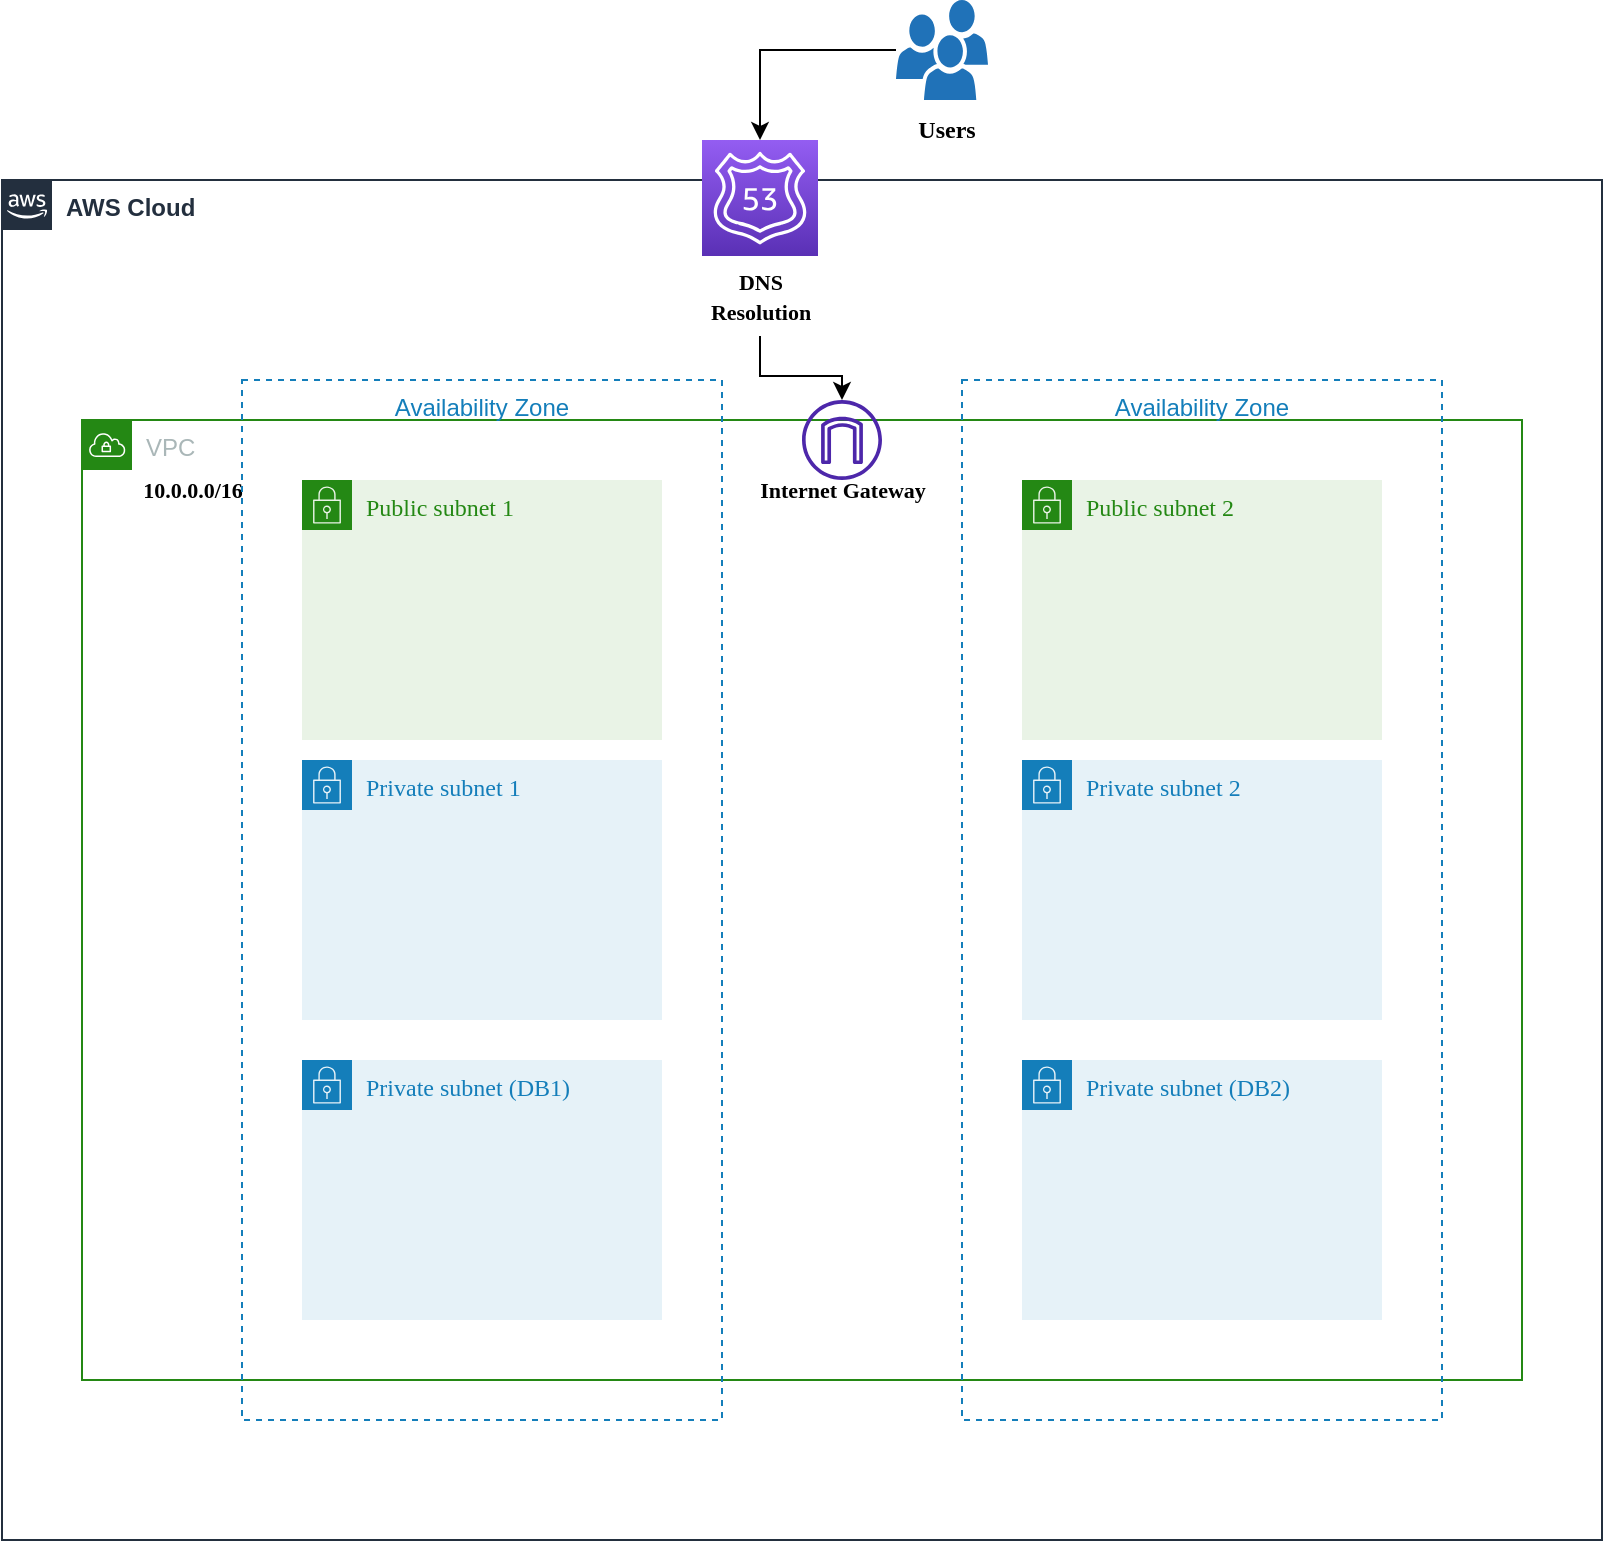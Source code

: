 <mxfile version="21.1.8" type="github">
  <diagram name="Page-1" id="8JGOmtCprbF5gdT7uRdH">
    <mxGraphModel dx="1120" dy="456" grid="1" gridSize="10" guides="1" tooltips="1" connect="1" arrows="1" fold="1" page="1" pageScale="1" pageWidth="1100" pageHeight="850" math="0" shadow="0">
      <root>
        <mxCell id="0" />
        <mxCell id="1" parent="0" />
        <mxCell id="fCs8iuJNnD6mWQEemUGZ-9" value="&lt;b&gt;AWS Cloud&lt;/b&gt;" style="points=[[0,0],[0.25,0],[0.5,0],[0.75,0],[1,0],[1,0.25],[1,0.5],[1,0.75],[1,1],[0.75,1],[0.5,1],[0.25,1],[0,1],[0,0.75],[0,0.5],[0,0.25]];outlineConnect=0;gradientColor=none;html=1;whiteSpace=wrap;fontSize=12;fontStyle=0;container=1;pointerEvents=0;collapsible=0;recursiveResize=0;shape=mxgraph.aws4.group;grIcon=mxgraph.aws4.group_aws_cloud_alt;strokeColor=#232F3E;fillColor=none;verticalAlign=top;align=left;spacingLeft=30;fontColor=#232F3E;dashed=0;" parent="1" vertex="1">
          <mxGeometry x="80" y="120" width="800" height="680" as="geometry" />
        </mxCell>
        <mxCell id="fCs8iuJNnD6mWQEemUGZ-10" value="" style="sketch=0;points=[[0,0,0],[0.25,0,0],[0.5,0,0],[0.75,0,0],[1,0,0],[0,1,0],[0.25,1,0],[0.5,1,0],[0.75,1,0],[1,1,0],[0,0.25,0],[0,0.5,0],[0,0.75,0],[1,0.25,0],[1,0.5,0],[1,0.75,0]];outlineConnect=0;fontColor=#232F3E;gradientColor=#945DF2;gradientDirection=north;fillColor=#5A30B5;strokeColor=#ffffff;dashed=0;verticalLabelPosition=bottom;verticalAlign=top;align=center;html=1;fontSize=12;fontStyle=0;aspect=fixed;shape=mxgraph.aws4.resourceIcon;resIcon=mxgraph.aws4.route_53;" parent="fCs8iuJNnD6mWQEemUGZ-9" vertex="1">
          <mxGeometry x="350" y="-20" width="58" height="58" as="geometry" />
        </mxCell>
        <mxCell id="fCs8iuJNnD6mWQEemUGZ-27" value="" style="edgeStyle=orthogonalEdgeStyle;rounded=0;orthogonalLoop=1;jettySize=auto;html=1;" parent="fCs8iuJNnD6mWQEemUGZ-9" source="fCs8iuJNnD6mWQEemUGZ-11" target="fCs8iuJNnD6mWQEemUGZ-18" edge="1">
          <mxGeometry relative="1" as="geometry" />
        </mxCell>
        <mxCell id="fCs8iuJNnD6mWQEemUGZ-11" value="&lt;b&gt;&lt;font style=&quot;font-size: 11px;&quot; face=&quot;Times New Roman&quot;&gt;DNS&lt;br&gt;Resolution&lt;/font&gt;&lt;/b&gt;" style="text;html=1;align=center;verticalAlign=middle;resizable=0;points=[];autosize=1;strokeColor=none;fillColor=none;" parent="fCs8iuJNnD6mWQEemUGZ-9" vertex="1">
          <mxGeometry x="344" y="38" width="70" height="40" as="geometry" />
        </mxCell>
        <mxCell id="fCs8iuJNnD6mWQEemUGZ-12" value="VPC" style="points=[[0,0],[0.25,0],[0.5,0],[0.75,0],[1,0],[1,0.25],[1,0.5],[1,0.75],[1,1],[0.75,1],[0.5,1],[0.25,1],[0,1],[0,0.75],[0,0.5],[0,0.25]];outlineConnect=0;gradientColor=none;html=1;whiteSpace=wrap;fontSize=12;fontStyle=0;container=1;pointerEvents=0;collapsible=0;recursiveResize=0;shape=mxgraph.aws4.group;grIcon=mxgraph.aws4.group_vpc;strokeColor=#248814;fillColor=none;verticalAlign=top;align=left;spacingLeft=30;fontColor=#AAB7B8;dashed=0;" parent="fCs8iuJNnD6mWQEemUGZ-9" vertex="1">
          <mxGeometry x="40" y="120" width="720" height="480" as="geometry" />
        </mxCell>
        <mxCell id="fCs8iuJNnD6mWQEemUGZ-13" value="&lt;font style=&quot;font-size: 11px;&quot; face=&quot;Times New Roman&quot;&gt;&lt;b style=&quot;&quot;&gt;10.0.0.0/16&lt;/b&gt;&lt;/font&gt;" style="text;html=1;align=center;verticalAlign=middle;resizable=0;points=[];autosize=1;strokeColor=none;fillColor=none;" parent="fCs8iuJNnD6mWQEemUGZ-12" vertex="1">
          <mxGeometry x="20" y="20" width="70" height="30" as="geometry" />
        </mxCell>
        <mxCell id="fCs8iuJNnD6mWQEemUGZ-23" value="&lt;font style=&quot;font-size: 11px;&quot; face=&quot;Times New Roman&quot;&gt;&lt;b&gt;Internet Gateway&lt;/b&gt;&lt;/font&gt;" style="text;html=1;align=center;verticalAlign=middle;resizable=0;points=[];autosize=1;strokeColor=none;fillColor=none;" parent="fCs8iuJNnD6mWQEemUGZ-12" vertex="1">
          <mxGeometry x="325" y="20" width="110" height="30" as="geometry" />
        </mxCell>
        <mxCell id="fCs8iuJNnD6mWQEemUGZ-24" value="Availability Zone" style="fillColor=none;strokeColor=#147EBA;dashed=1;verticalAlign=top;fontStyle=0;fontColor=#147EBA;whiteSpace=wrap;html=1;" parent="fCs8iuJNnD6mWQEemUGZ-12" vertex="1">
          <mxGeometry x="80" y="-20" width="240" height="520" as="geometry" />
        </mxCell>
        <mxCell id="fCs8iuJNnD6mWQEemUGZ-26" value="Availability Zone" style="fillColor=none;strokeColor=#147EBA;dashed=1;verticalAlign=top;fontStyle=0;fontColor=#147EBA;whiteSpace=wrap;html=1;" parent="fCs8iuJNnD6mWQEemUGZ-12" vertex="1">
          <mxGeometry x="440" y="-20" width="240" height="520" as="geometry" />
        </mxCell>
        <mxCell id="fCs8iuJNnD6mWQEemUGZ-18" value="" style="sketch=0;outlineConnect=0;fontColor=#232F3E;gradientColor=none;fillColor=#4D27AA;strokeColor=none;dashed=0;verticalLabelPosition=bottom;verticalAlign=top;align=center;html=1;fontSize=12;fontStyle=0;aspect=fixed;pointerEvents=1;shape=mxgraph.aws4.internet_gateway;" parent="fCs8iuJNnD6mWQEemUGZ-12" vertex="1">
          <mxGeometry x="360" y="-10" width="40" height="40" as="geometry" />
        </mxCell>
        <mxCell id="gvYNi_UCrCvsKIcEG4fX-1" value="&lt;font style=&quot;font-size: 12px;&quot; face=&quot;Times New Roman&quot;&gt;Public subnet 1&lt;/font&gt;" style="points=[[0,0],[0.25,0],[0.5,0],[0.75,0],[1,0],[1,0.25],[1,0.5],[1,0.75],[1,1],[0.75,1],[0.5,1],[0.25,1],[0,1],[0,0.75],[0,0.5],[0,0.25]];outlineConnect=0;gradientColor=none;html=1;whiteSpace=wrap;fontSize=12;fontStyle=0;container=1;pointerEvents=0;collapsible=0;recursiveResize=0;shape=mxgraph.aws4.group;grIcon=mxgraph.aws4.group_security_group;grStroke=0;strokeColor=#248814;fillColor=#E9F3E6;verticalAlign=top;align=left;spacingLeft=30;fontColor=#248814;dashed=0;" vertex="1" parent="fCs8iuJNnD6mWQEemUGZ-12">
          <mxGeometry x="110" y="30" width="180" height="130" as="geometry" />
        </mxCell>
        <mxCell id="gvYNi_UCrCvsKIcEG4fX-2" value="&lt;font face=&quot;Times New Roman&quot;&gt;Public subnet 2&lt;/font&gt;" style="points=[[0,0],[0.25,0],[0.5,0],[0.75,0],[1,0],[1,0.25],[1,0.5],[1,0.75],[1,1],[0.75,1],[0.5,1],[0.25,1],[0,1],[0,0.75],[0,0.5],[0,0.25]];outlineConnect=0;gradientColor=none;html=1;whiteSpace=wrap;fontSize=12;fontStyle=0;container=1;pointerEvents=0;collapsible=0;recursiveResize=0;shape=mxgraph.aws4.group;grIcon=mxgraph.aws4.group_security_group;grStroke=0;strokeColor=#248814;fillColor=#E9F3E6;verticalAlign=top;align=left;spacingLeft=30;fontColor=#248814;dashed=0;" vertex="1" parent="fCs8iuJNnD6mWQEemUGZ-12">
          <mxGeometry x="470" y="30" width="180" height="130" as="geometry" />
        </mxCell>
        <mxCell id="gvYNi_UCrCvsKIcEG4fX-3" value="&lt;font face=&quot;Times New Roman&quot;&gt;Private subnet 1&lt;/font&gt;" style="points=[[0,0],[0.25,0],[0.5,0],[0.75,0],[1,0],[1,0.25],[1,0.5],[1,0.75],[1,1],[0.75,1],[0.5,1],[0.25,1],[0,1],[0,0.75],[0,0.5],[0,0.25]];outlineConnect=0;gradientColor=none;html=1;whiteSpace=wrap;fontSize=12;fontStyle=0;container=1;pointerEvents=0;collapsible=0;recursiveResize=0;shape=mxgraph.aws4.group;grIcon=mxgraph.aws4.group_security_group;grStroke=0;strokeColor=#147EBA;fillColor=#E6F2F8;verticalAlign=top;align=left;spacingLeft=30;fontColor=#147EBA;dashed=0;" vertex="1" parent="fCs8iuJNnD6mWQEemUGZ-12">
          <mxGeometry x="110" y="170" width="180" height="130" as="geometry" />
        </mxCell>
        <mxCell id="gvYNi_UCrCvsKIcEG4fX-4" value="&lt;font face=&quot;Times New Roman&quot;&gt;Private subnet 2&lt;/font&gt;" style="points=[[0,0],[0.25,0],[0.5,0],[0.75,0],[1,0],[1,0.25],[1,0.5],[1,0.75],[1,1],[0.75,1],[0.5,1],[0.25,1],[0,1],[0,0.75],[0,0.5],[0,0.25]];outlineConnect=0;gradientColor=none;html=1;whiteSpace=wrap;fontSize=12;fontStyle=0;container=1;pointerEvents=0;collapsible=0;recursiveResize=0;shape=mxgraph.aws4.group;grIcon=mxgraph.aws4.group_security_group;grStroke=0;strokeColor=#147EBA;fillColor=#E6F2F8;verticalAlign=top;align=left;spacingLeft=30;fontColor=#147EBA;dashed=0;" vertex="1" parent="fCs8iuJNnD6mWQEemUGZ-12">
          <mxGeometry x="470" y="170" width="180" height="130" as="geometry" />
        </mxCell>
        <mxCell id="gvYNi_UCrCvsKIcEG4fX-6" value="&lt;font face=&quot;Times New Roman&quot;&gt;Private subnet (DB2)&lt;/font&gt;" style="points=[[0,0],[0.25,0],[0.5,0],[0.75,0],[1,0],[1,0.25],[1,0.5],[1,0.75],[1,1],[0.75,1],[0.5,1],[0.25,1],[0,1],[0,0.75],[0,0.5],[0,0.25]];outlineConnect=0;gradientColor=none;html=1;whiteSpace=wrap;fontSize=12;fontStyle=0;container=1;pointerEvents=0;collapsible=0;recursiveResize=0;shape=mxgraph.aws4.group;grIcon=mxgraph.aws4.group_security_group;grStroke=0;strokeColor=#147EBA;fillColor=#E6F2F8;verticalAlign=top;align=left;spacingLeft=30;fontColor=#147EBA;dashed=0;" vertex="1" parent="fCs8iuJNnD6mWQEemUGZ-12">
          <mxGeometry x="470" y="320" width="180" height="130" as="geometry" />
        </mxCell>
        <mxCell id="gvYNi_UCrCvsKIcEG4fX-5" value="&lt;font face=&quot;Times New Roman&quot;&gt;Private subnet (DB1)&lt;/font&gt;" style="points=[[0,0],[0.25,0],[0.5,0],[0.75,0],[1,0],[1,0.25],[1,0.5],[1,0.75],[1,1],[0.75,1],[0.5,1],[0.25,1],[0,1],[0,0.75],[0,0.5],[0,0.25]];outlineConnect=0;gradientColor=none;html=1;whiteSpace=wrap;fontSize=12;fontStyle=0;container=1;pointerEvents=0;collapsible=0;recursiveResize=0;shape=mxgraph.aws4.group;grIcon=mxgraph.aws4.group_security_group;grStroke=0;strokeColor=#147EBA;fillColor=#E6F2F8;verticalAlign=top;align=left;spacingLeft=30;fontColor=#147EBA;dashed=0;" vertex="1" parent="fCs8iuJNnD6mWQEemUGZ-12">
          <mxGeometry x="110" y="320" width="180" height="130" as="geometry" />
        </mxCell>
        <mxCell id="fCs8iuJNnD6mWQEemUGZ-15" style="edgeStyle=orthogonalEdgeStyle;rounded=0;orthogonalLoop=1;jettySize=auto;html=1;entryX=0.5;entryY=0;entryDx=0;entryDy=0;entryPerimeter=0;" parent="1" source="fCs8iuJNnD6mWQEemUGZ-14" target="fCs8iuJNnD6mWQEemUGZ-10" edge="1">
          <mxGeometry relative="1" as="geometry" />
        </mxCell>
        <mxCell id="fCs8iuJNnD6mWQEemUGZ-14" value="" style="sketch=0;pointerEvents=1;shadow=0;dashed=0;html=1;strokeColor=none;labelPosition=center;verticalLabelPosition=bottom;verticalAlign=top;outlineConnect=0;align=center;shape=mxgraph.office.users.users;fillColor=#2072B8;" parent="1" vertex="1">
          <mxGeometry x="527" y="30" width="46" height="50" as="geometry" />
        </mxCell>
        <mxCell id="fCs8iuJNnD6mWQEemUGZ-17" value="&lt;font style=&quot;font-size: 12px;&quot; face=&quot;Times New Roman&quot;&gt;&lt;b&gt;Users&lt;/b&gt;&lt;/font&gt;" style="text;html=1;align=center;verticalAlign=middle;resizable=0;points=[];autosize=1;strokeColor=none;fillColor=none;" parent="1" vertex="1">
          <mxGeometry x="527" y="80" width="50" height="30" as="geometry" />
        </mxCell>
      </root>
    </mxGraphModel>
  </diagram>
</mxfile>

